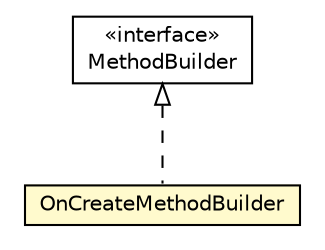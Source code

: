 #!/usr/local/bin/dot
#
# Class diagram 
# Generated by UMLGraph version 5.1 (http://www.umlgraph.org/)
#

digraph G {
	edge [fontname="Helvetica",fontsize=10,labelfontname="Helvetica",labelfontsize=10];
	node [fontname="Helvetica",fontsize=10,shape=plaintext];
	nodesep=0.25;
	ranksep=0.5;
	// org.androidtransfuse.gen.componentBuilder.MethodBuilder
	c88229 [label=<<table title="org.androidtransfuse.gen.componentBuilder.MethodBuilder" border="0" cellborder="1" cellspacing="0" cellpadding="2" port="p" href="./MethodBuilder.html">
		<tr><td><table border="0" cellspacing="0" cellpadding="1">
<tr><td align="center" balign="center"> &#171;interface&#187; </td></tr>
<tr><td align="center" balign="center"> MethodBuilder </td></tr>
		</table></td></tr>
		</table>>, fontname="Helvetica", fontcolor="black", fontsize=10.0];
	// org.androidtransfuse.gen.componentBuilder.OnCreateMethodBuilder
	c88232 [label=<<table title="org.androidtransfuse.gen.componentBuilder.OnCreateMethodBuilder" border="0" cellborder="1" cellspacing="0" cellpadding="2" port="p" bgcolor="lemonChiffon" href="./OnCreateMethodBuilder.html">
		<tr><td><table border="0" cellspacing="0" cellpadding="1">
<tr><td align="center" balign="center"> OnCreateMethodBuilder </td></tr>
		</table></td></tr>
		</table>>, fontname="Helvetica", fontcolor="black", fontsize=10.0];
	//org.androidtransfuse.gen.componentBuilder.OnCreateMethodBuilder implements org.androidtransfuse.gen.componentBuilder.MethodBuilder
	c88229:p -> c88232:p [dir=back,arrowtail=empty,style=dashed];
}

